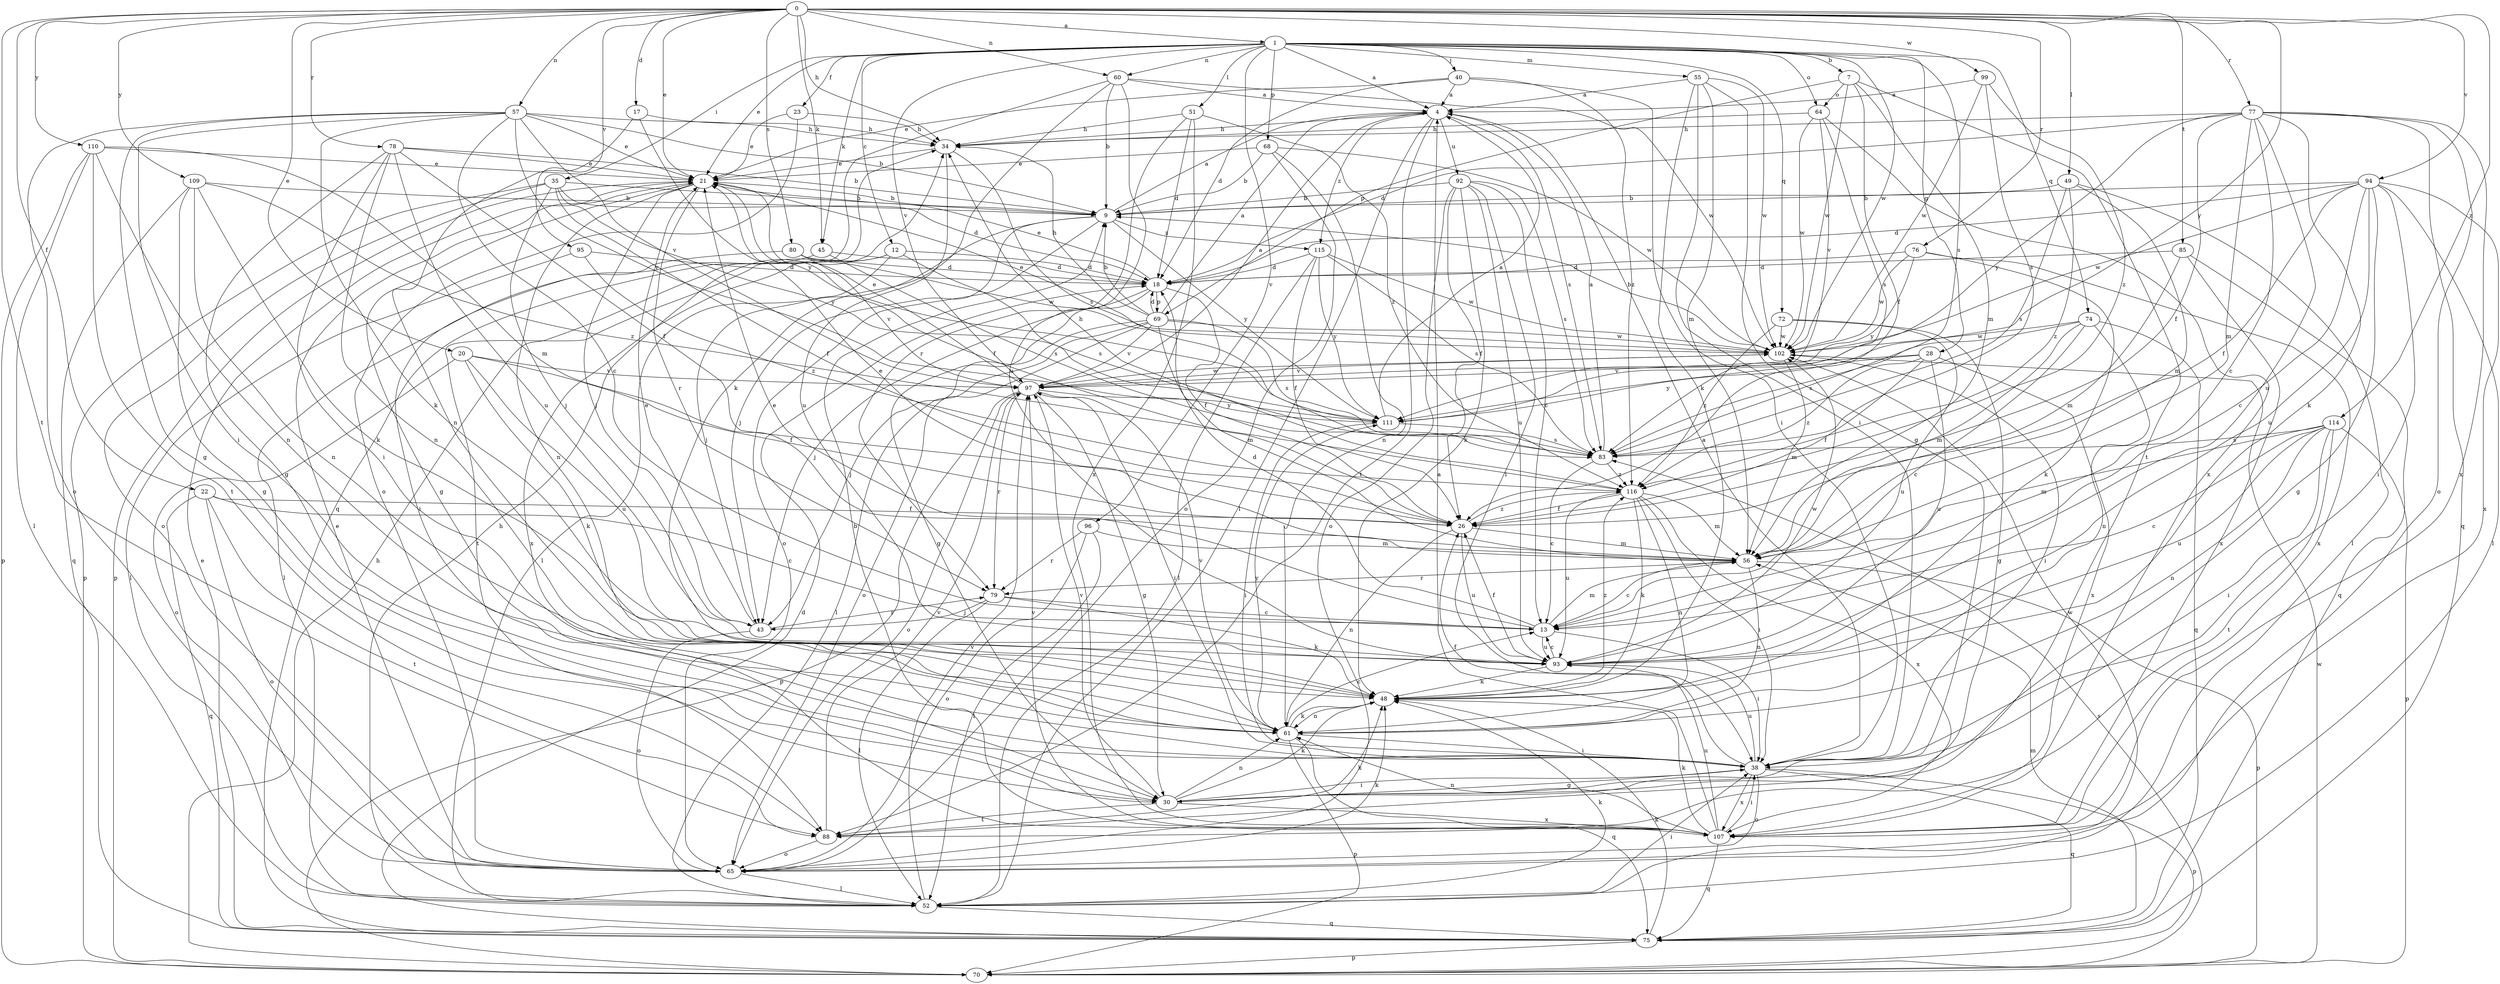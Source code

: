 strict digraph  {
0;
1;
4;
7;
9;
12;
13;
17;
18;
20;
21;
22;
23;
26;
28;
30;
34;
35;
38;
40;
43;
45;
48;
49;
51;
52;
55;
56;
57;
60;
61;
64;
65;
68;
69;
70;
72;
74;
75;
76;
77;
78;
79;
80;
83;
85;
88;
92;
93;
94;
95;
96;
97;
99;
102;
107;
109;
110;
111;
114;
115;
116;
0 -> 1  [label=a];
0 -> 17  [label=d];
0 -> 20  [label=e];
0 -> 21  [label=e];
0 -> 22  [label=f];
0 -> 34  [label=h];
0 -> 45  [label=k];
0 -> 49  [label=l];
0 -> 57  [label=n];
0 -> 60  [label=n];
0 -> 76  [label=r];
0 -> 77  [label=r];
0 -> 78  [label=r];
0 -> 80  [label=s];
0 -> 85  [label=t];
0 -> 88  [label=t];
0 -> 94  [label=v];
0 -> 95  [label=v];
0 -> 99  [label=w];
0 -> 109  [label=y];
0 -> 110  [label=y];
0 -> 111  [label=y];
0 -> 114  [label=z];
1 -> 4  [label=a];
1 -> 7  [label=b];
1 -> 12  [label=c];
1 -> 21  [label=e];
1 -> 23  [label=f];
1 -> 28  [label=g];
1 -> 35  [label=i];
1 -> 40  [label=j];
1 -> 45  [label=k];
1 -> 51  [label=l];
1 -> 55  [label=m];
1 -> 60  [label=n];
1 -> 64  [label=o];
1 -> 68  [label=p];
1 -> 72  [label=q];
1 -> 74  [label=q];
1 -> 83  [label=s];
1 -> 96  [label=v];
1 -> 97  [label=v];
1 -> 102  [label=w];
4 -> 34  [label=h];
4 -> 52  [label=l];
4 -> 83  [label=s];
4 -> 88  [label=t];
4 -> 92  [label=u];
4 -> 115  [label=z];
7 -> 26  [label=f];
7 -> 56  [label=m];
7 -> 64  [label=o];
7 -> 69  [label=p];
7 -> 88  [label=t];
7 -> 102  [label=w];
9 -> 4  [label=a];
9 -> 43  [label=j];
9 -> 52  [label=l];
9 -> 65  [label=o];
9 -> 111  [label=y];
9 -> 115  [label=z];
12 -> 18  [label=d];
12 -> 43  [label=j];
12 -> 83  [label=s];
12 -> 88  [label=t];
12 -> 107  [label=x];
13 -> 18  [label=d];
13 -> 21  [label=e];
13 -> 38  [label=i];
13 -> 56  [label=m];
13 -> 93  [label=u];
17 -> 34  [label=h];
17 -> 61  [label=n];
17 -> 111  [label=y];
18 -> 21  [label=e];
18 -> 26  [label=f];
18 -> 30  [label=g];
18 -> 43  [label=j];
18 -> 69  [label=p];
20 -> 26  [label=f];
20 -> 48  [label=k];
20 -> 65  [label=o];
20 -> 93  [label=u];
20 -> 97  [label=v];
21 -> 9  [label=b];
21 -> 26  [label=f];
21 -> 30  [label=g];
21 -> 43  [label=j];
21 -> 61  [label=n];
21 -> 70  [label=p];
21 -> 79  [label=r];
22 -> 13  [label=c];
22 -> 26  [label=f];
22 -> 65  [label=o];
22 -> 75  [label=q];
22 -> 88  [label=t];
23 -> 21  [label=e];
23 -> 34  [label=h];
23 -> 65  [label=o];
26 -> 56  [label=m];
26 -> 61  [label=n];
26 -> 93  [label=u];
26 -> 116  [label=z];
28 -> 26  [label=f];
28 -> 93  [label=u];
28 -> 97  [label=v];
28 -> 107  [label=x];
28 -> 111  [label=y];
28 -> 116  [label=z];
30 -> 38  [label=i];
30 -> 48  [label=k];
30 -> 61  [label=n];
30 -> 88  [label=t];
30 -> 97  [label=v];
30 -> 107  [label=x];
34 -> 21  [label=e];
34 -> 83  [label=s];
34 -> 93  [label=u];
35 -> 9  [label=b];
35 -> 18  [label=d];
35 -> 26  [label=f];
35 -> 43  [label=j];
35 -> 65  [label=o];
35 -> 70  [label=p];
35 -> 111  [label=y];
38 -> 4  [label=a];
38 -> 26  [label=f];
38 -> 30  [label=g];
38 -> 65  [label=o];
38 -> 70  [label=p];
38 -> 75  [label=q];
38 -> 93  [label=u];
38 -> 107  [label=x];
40 -> 4  [label=a];
40 -> 18  [label=d];
40 -> 21  [label=e];
40 -> 38  [label=i];
40 -> 116  [label=z];
43 -> 21  [label=e];
43 -> 65  [label=o];
43 -> 79  [label=r];
45 -> 18  [label=d];
45 -> 52  [label=l];
45 -> 83  [label=s];
48 -> 61  [label=n];
48 -> 116  [label=z];
49 -> 9  [label=b];
49 -> 52  [label=l];
49 -> 56  [label=m];
49 -> 83  [label=s];
49 -> 116  [label=z];
51 -> 18  [label=d];
51 -> 34  [label=h];
51 -> 79  [label=r];
51 -> 107  [label=x];
51 -> 116  [label=z];
52 -> 34  [label=h];
52 -> 38  [label=i];
52 -> 48  [label=k];
52 -> 75  [label=q];
52 -> 97  [label=v];
55 -> 4  [label=a];
55 -> 30  [label=g];
55 -> 38  [label=i];
55 -> 48  [label=k];
55 -> 56  [label=m];
55 -> 102  [label=w];
56 -> 13  [label=c];
56 -> 21  [label=e];
56 -> 61  [label=n];
56 -> 70  [label=p];
56 -> 79  [label=r];
57 -> 9  [label=b];
57 -> 13  [label=c];
57 -> 21  [label=e];
57 -> 30  [label=g];
57 -> 34  [label=h];
57 -> 38  [label=i];
57 -> 48  [label=k];
57 -> 65  [label=o];
57 -> 97  [label=v];
57 -> 111  [label=y];
60 -> 4  [label=a];
60 -> 9  [label=b];
60 -> 48  [label=k];
60 -> 75  [label=q];
60 -> 93  [label=u];
60 -> 102  [label=w];
61 -> 13  [label=c];
61 -> 38  [label=i];
61 -> 48  [label=k];
61 -> 70  [label=p];
61 -> 75  [label=q];
61 -> 97  [label=v];
61 -> 111  [label=y];
64 -> 34  [label=h];
64 -> 83  [label=s];
64 -> 97  [label=v];
64 -> 102  [label=w];
64 -> 107  [label=x];
65 -> 21  [label=e];
65 -> 48  [label=k];
65 -> 52  [label=l];
65 -> 102  [label=w];
68 -> 9  [label=b];
68 -> 21  [label=e];
68 -> 61  [label=n];
68 -> 65  [label=o];
68 -> 102  [label=w];
69 -> 4  [label=a];
69 -> 9  [label=b];
69 -> 18  [label=d];
69 -> 34  [label=h];
69 -> 43  [label=j];
69 -> 52  [label=l];
69 -> 56  [label=m];
69 -> 65  [label=o];
69 -> 83  [label=s];
69 -> 97  [label=v];
69 -> 102  [label=w];
70 -> 34  [label=h];
70 -> 83  [label=s];
70 -> 102  [label=w];
72 -> 30  [label=g];
72 -> 93  [label=u];
72 -> 102  [label=w];
72 -> 116  [label=z];
74 -> 13  [label=c];
74 -> 56  [label=m];
74 -> 61  [label=n];
74 -> 75  [label=q];
74 -> 83  [label=s];
74 -> 102  [label=w];
75 -> 18  [label=d];
75 -> 21  [label=e];
75 -> 48  [label=k];
75 -> 56  [label=m];
75 -> 70  [label=p];
76 -> 18  [label=d];
76 -> 48  [label=k];
76 -> 102  [label=w];
76 -> 107  [label=x];
76 -> 111  [label=y];
77 -> 13  [label=c];
77 -> 18  [label=d];
77 -> 26  [label=f];
77 -> 34  [label=h];
77 -> 48  [label=k];
77 -> 56  [label=m];
77 -> 65  [label=o];
77 -> 75  [label=q];
77 -> 93  [label=u];
77 -> 107  [label=x];
77 -> 111  [label=y];
78 -> 9  [label=b];
78 -> 21  [label=e];
78 -> 26  [label=f];
78 -> 30  [label=g];
78 -> 38  [label=i];
78 -> 61  [label=n];
78 -> 93  [label=u];
79 -> 13  [label=c];
79 -> 43  [label=j];
79 -> 48  [label=k];
79 -> 52  [label=l];
80 -> 18  [label=d];
80 -> 38  [label=i];
80 -> 97  [label=v];
80 -> 102  [label=w];
83 -> 4  [label=a];
83 -> 13  [label=c];
83 -> 116  [label=z];
85 -> 18  [label=d];
85 -> 56  [label=m];
85 -> 75  [label=q];
85 -> 107  [label=x];
88 -> 48  [label=k];
88 -> 65  [label=o];
88 -> 97  [label=v];
92 -> 9  [label=b];
92 -> 13  [label=c];
92 -> 26  [label=f];
92 -> 38  [label=i];
92 -> 48  [label=k];
92 -> 65  [label=o];
92 -> 83  [label=s];
92 -> 93  [label=u];
93 -> 13  [label=c];
93 -> 26  [label=f];
93 -> 48  [label=k];
93 -> 102  [label=w];
94 -> 9  [label=b];
94 -> 13  [label=c];
94 -> 18  [label=d];
94 -> 26  [label=f];
94 -> 30  [label=g];
94 -> 38  [label=i];
94 -> 52  [label=l];
94 -> 93  [label=u];
94 -> 102  [label=w];
94 -> 107  [label=x];
95 -> 18  [label=d];
95 -> 52  [label=l];
95 -> 116  [label=z];
96 -> 52  [label=l];
96 -> 56  [label=m];
96 -> 65  [label=o];
96 -> 79  [label=r];
97 -> 4  [label=a];
97 -> 21  [label=e];
97 -> 30  [label=g];
97 -> 38  [label=i];
97 -> 65  [label=o];
97 -> 70  [label=p];
97 -> 79  [label=r];
97 -> 102  [label=w];
97 -> 111  [label=y];
99 -> 4  [label=a];
99 -> 83  [label=s];
99 -> 102  [label=w];
99 -> 116  [label=z];
102 -> 9  [label=b];
102 -> 21  [label=e];
102 -> 38  [label=i];
102 -> 56  [label=m];
102 -> 97  [label=v];
107 -> 4  [label=a];
107 -> 9  [label=b];
107 -> 38  [label=i];
107 -> 48  [label=k];
107 -> 61  [label=n];
107 -> 75  [label=q];
107 -> 93  [label=u];
107 -> 97  [label=v];
109 -> 9  [label=b];
109 -> 30  [label=g];
109 -> 48  [label=k];
109 -> 61  [label=n];
109 -> 75  [label=q];
109 -> 116  [label=z];
110 -> 21  [label=e];
110 -> 52  [label=l];
110 -> 56  [label=m];
110 -> 61  [label=n];
110 -> 70  [label=p];
110 -> 88  [label=t];
111 -> 4  [label=a];
111 -> 38  [label=i];
111 -> 83  [label=s];
114 -> 13  [label=c];
114 -> 38  [label=i];
114 -> 56  [label=m];
114 -> 61  [label=n];
114 -> 70  [label=p];
114 -> 83  [label=s];
114 -> 88  [label=t];
114 -> 93  [label=u];
115 -> 18  [label=d];
115 -> 26  [label=f];
115 -> 52  [label=l];
115 -> 83  [label=s];
115 -> 102  [label=w];
115 -> 111  [label=y];
116 -> 26  [label=f];
116 -> 34  [label=h];
116 -> 38  [label=i];
116 -> 48  [label=k];
116 -> 56  [label=m];
116 -> 61  [label=n];
116 -> 93  [label=u];
116 -> 107  [label=x];
}
